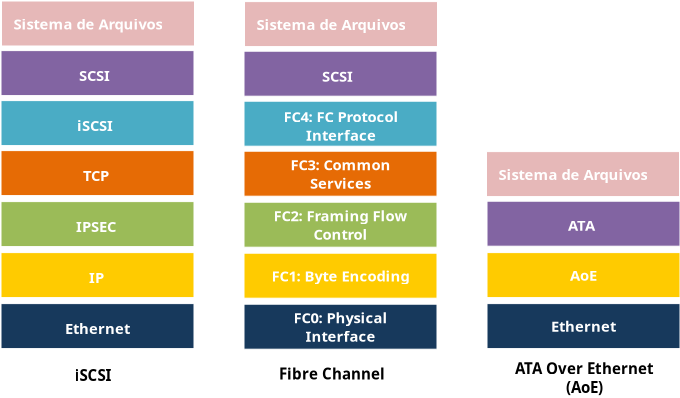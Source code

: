 <?xml version="1.0" encoding="UTF-8"?>
<dia:diagram xmlns:dia="http://www.lysator.liu.se/~alla/dia/">
  <dia:layer name="Segundo Plano" visible="true" active="true">
    <dia:group>
      <dia:group>
        <dia:group>
          <dia:group>
            <dia:object type="Standard - Box" version="0" id="O0">
              <dia:attribute name="obj_pos">
                <dia:point val="43.1,14.18"/>
              </dia:attribute>
              <dia:attribute name="obj_bb">
                <dia:rectangle val="43.1,14.18;52.75,16.43"/>
              </dia:attribute>
              <dia:attribute name="elem_corner">
                <dia:point val="43.1,14.18"/>
              </dia:attribute>
              <dia:attribute name="elem_width">
                <dia:real val="9.65"/>
              </dia:attribute>
              <dia:attribute name="elem_height">
                <dia:real val="2.25"/>
              </dia:attribute>
              <dia:attribute name="border_width">
                <dia:real val="0"/>
              </dia:attribute>
              <dia:attribute name="border_color">
                <dia:color val="#ffffff"/>
              </dia:attribute>
              <dia:attribute name="inner_color">
                <dia:color val="#e6b8b8"/>
              </dia:attribute>
              <dia:attribute name="show_background">
                <dia:boolean val="true"/>
              </dia:attribute>
            </dia:object>
            <dia:object type="Standard - Text" version="1" id="O1">
              <dia:attribute name="obj_pos">
                <dia:point val="43.7,15.605"/>
              </dia:attribute>
              <dia:attribute name="obj_bb">
                <dia:rectangle val="43.7,14.918;52.265,15.78"/>
              </dia:attribute>
              <dia:attribute name="text">
                <dia:composite type="text">
                  <dia:attribute name="string">
                    <dia:string>#Sistema de Arquivos#</dia:string>
                  </dia:attribute>
                  <dia:attribute name="font">
                    <dia:font family="sans" style="80" name="Helvetica-Bold"/>
                  </dia:attribute>
                  <dia:attribute name="height">
                    <dia:real val="0.924"/>
                  </dia:attribute>
                  <dia:attribute name="pos">
                    <dia:point val="43.7,15.605"/>
                  </dia:attribute>
                  <dia:attribute name="color">
                    <dia:color val="#ffffff"/>
                  </dia:attribute>
                  <dia:attribute name="alignment">
                    <dia:enum val="0"/>
                  </dia:attribute>
                </dia:composite>
              </dia:attribute>
              <dia:attribute name="valign">
                <dia:enum val="3"/>
              </dia:attribute>
            </dia:object>
          </dia:group>
          <dia:group>
            <dia:object type="Standard - Box" version="0" id="O2">
              <dia:attribute name="obj_pos">
                <dia:point val="43.125,16.66"/>
              </dia:attribute>
              <dia:attribute name="obj_bb">
                <dia:rectangle val="43.125,16.66;52.775,18.91"/>
              </dia:attribute>
              <dia:attribute name="elem_corner">
                <dia:point val="43.125,16.66"/>
              </dia:attribute>
              <dia:attribute name="elem_width">
                <dia:real val="9.65"/>
              </dia:attribute>
              <dia:attribute name="elem_height">
                <dia:real val="2.25"/>
              </dia:attribute>
              <dia:attribute name="border_width">
                <dia:real val="0"/>
              </dia:attribute>
              <dia:attribute name="border_color">
                <dia:color val="#ffffff"/>
              </dia:attribute>
              <dia:attribute name="inner_color">
                <dia:color val="#8264a2"/>
              </dia:attribute>
              <dia:attribute name="show_background">
                <dia:boolean val="true"/>
              </dia:attribute>
            </dia:object>
            <dia:object type="Standard - Text" version="1" id="O3">
              <dia:attribute name="obj_pos">
                <dia:point val="47.175,18.135"/>
              </dia:attribute>
              <dia:attribute name="obj_bb">
                <dia:rectangle val="47.175,17.448;48.71,18.31"/>
              </dia:attribute>
              <dia:attribute name="text">
                <dia:composite type="text">
                  <dia:attribute name="string">
                    <dia:string>#ATA#</dia:string>
                  </dia:attribute>
                  <dia:attribute name="font">
                    <dia:font family="sans" style="80" name="Helvetica-Bold"/>
                  </dia:attribute>
                  <dia:attribute name="height">
                    <dia:real val="0.924"/>
                  </dia:attribute>
                  <dia:attribute name="pos">
                    <dia:point val="47.175,18.135"/>
                  </dia:attribute>
                  <dia:attribute name="color">
                    <dia:color val="#ffffff"/>
                  </dia:attribute>
                  <dia:attribute name="alignment">
                    <dia:enum val="0"/>
                  </dia:attribute>
                </dia:composite>
              </dia:attribute>
              <dia:attribute name="valign">
                <dia:enum val="3"/>
              </dia:attribute>
            </dia:object>
          </dia:group>
          <dia:group>
            <dia:object type="Standard - Box" version="0" id="O4">
              <dia:attribute name="obj_pos">
                <dia:point val="43.125,19.23"/>
              </dia:attribute>
              <dia:attribute name="obj_bb">
                <dia:rectangle val="43.125,19.23;52.775,21.48"/>
              </dia:attribute>
              <dia:attribute name="elem_corner">
                <dia:point val="43.125,19.23"/>
              </dia:attribute>
              <dia:attribute name="elem_width">
                <dia:real val="9.65"/>
              </dia:attribute>
              <dia:attribute name="elem_height">
                <dia:real val="2.25"/>
              </dia:attribute>
              <dia:attribute name="border_width">
                <dia:real val="0"/>
              </dia:attribute>
              <dia:attribute name="border_color">
                <dia:color val="#ffffff"/>
              </dia:attribute>
              <dia:attribute name="inner_color">
                <dia:color val="#ffcb00"/>
              </dia:attribute>
              <dia:attribute name="show_background">
                <dia:boolean val="true"/>
              </dia:attribute>
            </dia:object>
            <dia:object type="Standard - Text" version="1" id="O5">
              <dia:attribute name="obj_pos">
                <dia:point val="47.95,20.355"/>
              </dia:attribute>
              <dia:attribute name="obj_bb">
                <dia:rectangle val="47.157,19.924;48.742,20.786"/>
              </dia:attribute>
              <dia:attribute name="text">
                <dia:composite type="text">
                  <dia:attribute name="string">
                    <dia:string>#AoE#</dia:string>
                  </dia:attribute>
                  <dia:attribute name="font">
                    <dia:font family="sans" style="80" name="Helvetica-Bold"/>
                  </dia:attribute>
                  <dia:attribute name="height">
                    <dia:real val="0.924"/>
                  </dia:attribute>
                  <dia:attribute name="pos">
                    <dia:point val="47.95,20.611"/>
                  </dia:attribute>
                  <dia:attribute name="color">
                    <dia:color val="#ffffff"/>
                  </dia:attribute>
                  <dia:attribute name="alignment">
                    <dia:enum val="1"/>
                  </dia:attribute>
                </dia:composite>
              </dia:attribute>
              <dia:attribute name="valign">
                <dia:enum val="2"/>
              </dia:attribute>
              <dia:connections>
                <dia:connection handle="0" to="O4" connection="8"/>
              </dia:connections>
            </dia:object>
          </dia:group>
          <dia:group>
            <dia:object type="Standard - Box" version="0" id="O6">
              <dia:attribute name="obj_pos">
                <dia:point val="43.125,21.78"/>
              </dia:attribute>
              <dia:attribute name="obj_bb">
                <dia:rectangle val="43.125,21.78;52.775,24.03"/>
              </dia:attribute>
              <dia:attribute name="elem_corner">
                <dia:point val="43.125,21.78"/>
              </dia:attribute>
              <dia:attribute name="elem_width">
                <dia:real val="9.65"/>
              </dia:attribute>
              <dia:attribute name="elem_height">
                <dia:real val="2.25"/>
              </dia:attribute>
              <dia:attribute name="border_width">
                <dia:real val="0"/>
              </dia:attribute>
              <dia:attribute name="border_color">
                <dia:color val="#ffffff"/>
              </dia:attribute>
              <dia:attribute name="inner_color">
                <dia:color val="#17395c"/>
              </dia:attribute>
              <dia:attribute name="show_background">
                <dia:boolean val="true"/>
              </dia:attribute>
            </dia:object>
            <dia:object type="Standard - Text" version="1" id="O7">
              <dia:attribute name="obj_pos">
                <dia:point val="47.95,22.905"/>
              </dia:attribute>
              <dia:attribute name="obj_bb">
                <dia:rectangle val="46.138,22.474;49.763,23.336"/>
              </dia:attribute>
              <dia:attribute name="text">
                <dia:composite type="text">
                  <dia:attribute name="string">
                    <dia:string>#Ethernet#</dia:string>
                  </dia:attribute>
                  <dia:attribute name="font">
                    <dia:font family="sans" style="80" name="Helvetica-Bold"/>
                  </dia:attribute>
                  <dia:attribute name="height">
                    <dia:real val="0.924"/>
                  </dia:attribute>
                  <dia:attribute name="pos">
                    <dia:point val="47.95,23.161"/>
                  </dia:attribute>
                  <dia:attribute name="color">
                    <dia:color val="#ffffff"/>
                  </dia:attribute>
                  <dia:attribute name="alignment">
                    <dia:enum val="1"/>
                  </dia:attribute>
                </dia:composite>
              </dia:attribute>
              <dia:attribute name="valign">
                <dia:enum val="2"/>
              </dia:attribute>
              <dia:connections>
                <dia:connection handle="0" to="O6" connection="8"/>
              </dia:connections>
            </dia:object>
          </dia:group>
        </dia:group>
        <dia:object type="Standard - Text" version="1" id="O8">
          <dia:attribute name="obj_pos">
            <dia:point val="48,25.31"/>
          </dia:attribute>
          <dia:attribute name="obj_bb">
            <dia:rectangle val="44.101,24.61;51.899,26.431"/>
          </dia:attribute>
          <dia:attribute name="text">
            <dia:composite type="text">
              <dia:attribute name="string">
                <dia:string>#ATA Over Ethernet
(AoE)#</dia:string>
              </dia:attribute>
              <dia:attribute name="font">
                <dia:font family="sans" style="80" name="Helvetica-Bold"/>
              </dia:attribute>
              <dia:attribute name="height">
                <dia:real val="0.941"/>
              </dia:attribute>
              <dia:attribute name="pos">
                <dia:point val="48,25.31"/>
              </dia:attribute>
              <dia:attribute name="color">
                <dia:color val="#000000"/>
              </dia:attribute>
              <dia:attribute name="alignment">
                <dia:enum val="1"/>
              </dia:attribute>
            </dia:composite>
          </dia:attribute>
          <dia:attribute name="valign">
            <dia:enum val="3"/>
          </dia:attribute>
        </dia:object>
      </dia:group>
      <dia:group>
        <dia:group>
          <dia:group>
            <dia:object type="Standard - Box" version="0" id="O9">
              <dia:attribute name="obj_pos">
                <dia:point val="31,6.68"/>
              </dia:attribute>
              <dia:attribute name="obj_bb">
                <dia:rectangle val="31,6.68;40.65,8.93"/>
              </dia:attribute>
              <dia:attribute name="elem_corner">
                <dia:point val="31,6.68"/>
              </dia:attribute>
              <dia:attribute name="elem_width">
                <dia:real val="9.65"/>
              </dia:attribute>
              <dia:attribute name="elem_height">
                <dia:real val="2.25"/>
              </dia:attribute>
              <dia:attribute name="border_width">
                <dia:real val="0"/>
              </dia:attribute>
              <dia:attribute name="border_color">
                <dia:color val="#ffffff"/>
              </dia:attribute>
              <dia:attribute name="inner_color">
                <dia:color val="#e6b8b8"/>
              </dia:attribute>
              <dia:attribute name="show_background">
                <dia:boolean val="true"/>
              </dia:attribute>
            </dia:object>
            <dia:object type="Standard - Text" version="1" id="O10">
              <dia:attribute name="obj_pos">
                <dia:point val="31.6,8.105"/>
              </dia:attribute>
              <dia:attribute name="obj_bb">
                <dia:rectangle val="31.6,7.418;40.165,8.28"/>
              </dia:attribute>
              <dia:attribute name="text">
                <dia:composite type="text">
                  <dia:attribute name="string">
                    <dia:string>#Sistema de Arquivos#</dia:string>
                  </dia:attribute>
                  <dia:attribute name="font">
                    <dia:font family="sans" style="80" name="Helvetica-Bold"/>
                  </dia:attribute>
                  <dia:attribute name="height">
                    <dia:real val="0.924"/>
                  </dia:attribute>
                  <dia:attribute name="pos">
                    <dia:point val="31.6,8.105"/>
                  </dia:attribute>
                  <dia:attribute name="color">
                    <dia:color val="#ffffff"/>
                  </dia:attribute>
                  <dia:attribute name="alignment">
                    <dia:enum val="0"/>
                  </dia:attribute>
                </dia:composite>
              </dia:attribute>
              <dia:attribute name="valign">
                <dia:enum val="3"/>
              </dia:attribute>
            </dia:object>
          </dia:group>
          <dia:group>
            <dia:object type="Standard - Box" version="0" id="O11">
              <dia:attribute name="obj_pos">
                <dia:point val="30.975,9.16"/>
              </dia:attribute>
              <dia:attribute name="obj_bb">
                <dia:rectangle val="30.975,9.16;40.625,11.41"/>
              </dia:attribute>
              <dia:attribute name="elem_corner">
                <dia:point val="30.975,9.16"/>
              </dia:attribute>
              <dia:attribute name="elem_width">
                <dia:real val="9.65"/>
              </dia:attribute>
              <dia:attribute name="elem_height">
                <dia:real val="2.25"/>
              </dia:attribute>
              <dia:attribute name="border_width">
                <dia:real val="0"/>
              </dia:attribute>
              <dia:attribute name="border_color">
                <dia:color val="#ffffff"/>
              </dia:attribute>
              <dia:attribute name="inner_color">
                <dia:color val="#8264a2"/>
              </dia:attribute>
              <dia:attribute name="show_background">
                <dia:boolean val="true"/>
              </dia:attribute>
            </dia:object>
            <dia:object type="Standard - Text" version="1" id="O12">
              <dia:attribute name="obj_pos">
                <dia:point val="34.875,10.685"/>
              </dia:attribute>
              <dia:attribute name="obj_bb">
                <dia:rectangle val="34.875,9.998;36.77,10.86"/>
              </dia:attribute>
              <dia:attribute name="text">
                <dia:composite type="text">
                  <dia:attribute name="string">
                    <dia:string>#SCSI#</dia:string>
                  </dia:attribute>
                  <dia:attribute name="font">
                    <dia:font family="sans" style="80" name="Helvetica-Bold"/>
                  </dia:attribute>
                  <dia:attribute name="height">
                    <dia:real val="0.924"/>
                  </dia:attribute>
                  <dia:attribute name="pos">
                    <dia:point val="34.875,10.685"/>
                  </dia:attribute>
                  <dia:attribute name="color">
                    <dia:color val="#ffffff"/>
                  </dia:attribute>
                  <dia:attribute name="alignment">
                    <dia:enum val="0"/>
                  </dia:attribute>
                </dia:composite>
              </dia:attribute>
              <dia:attribute name="valign">
                <dia:enum val="3"/>
              </dia:attribute>
            </dia:object>
          </dia:group>
          <dia:group>
            <dia:object type="Standard - Box" version="0" id="O13">
              <dia:attribute name="obj_pos">
                <dia:point val="30.975,11.66"/>
              </dia:attribute>
              <dia:attribute name="obj_bb">
                <dia:rectangle val="30.975,11.66;40.625,13.91"/>
              </dia:attribute>
              <dia:attribute name="elem_corner">
                <dia:point val="30.975,11.66"/>
              </dia:attribute>
              <dia:attribute name="elem_width">
                <dia:real val="9.65"/>
              </dia:attribute>
              <dia:attribute name="elem_height">
                <dia:real val="2.25"/>
              </dia:attribute>
              <dia:attribute name="border_width">
                <dia:real val="0"/>
              </dia:attribute>
              <dia:attribute name="border_color">
                <dia:color val="#ffffff"/>
              </dia:attribute>
              <dia:attribute name="inner_color">
                <dia:color val="#4aacc5"/>
              </dia:attribute>
              <dia:attribute name="show_background">
                <dia:boolean val="true"/>
              </dia:attribute>
            </dia:object>
            <dia:object type="Standard - Text" version="1" id="O14">
              <dia:attribute name="obj_pos">
                <dia:point val="35.825,12.885"/>
              </dia:attribute>
              <dia:attribute name="obj_bb">
                <dia:rectangle val="32.379,11.992;39.271,13.778"/>
              </dia:attribute>
              <dia:attribute name="text">
                <dia:composite type="text">
                  <dia:attribute name="string">
                    <dia:string>#FC4: FC Protocol
Interface#</dia:string>
                  </dia:attribute>
                  <dia:attribute name="font">
                    <dia:font family="sans" style="80" name="Helvetica-Bold"/>
                  </dia:attribute>
                  <dia:attribute name="height">
                    <dia:real val="0.924"/>
                  </dia:attribute>
                  <dia:attribute name="pos">
                    <dia:point val="35.825,12.68"/>
                  </dia:attribute>
                  <dia:attribute name="color">
                    <dia:color val="#ffffff"/>
                  </dia:attribute>
                  <dia:attribute name="alignment">
                    <dia:enum val="1"/>
                  </dia:attribute>
                </dia:composite>
              </dia:attribute>
              <dia:attribute name="valign">
                <dia:enum val="2"/>
              </dia:attribute>
            </dia:object>
          </dia:group>
          <dia:group>
            <dia:object type="Standard - Box" version="0" id="O15">
              <dia:attribute name="obj_pos">
                <dia:point val="30.975,14.16"/>
              </dia:attribute>
              <dia:attribute name="obj_bb">
                <dia:rectangle val="30.975,14.16;40.625,16.41"/>
              </dia:attribute>
              <dia:attribute name="elem_corner">
                <dia:point val="30.975,14.16"/>
              </dia:attribute>
              <dia:attribute name="elem_width">
                <dia:real val="9.65"/>
              </dia:attribute>
              <dia:attribute name="elem_height">
                <dia:real val="2.25"/>
              </dia:attribute>
              <dia:attribute name="border_width">
                <dia:real val="0"/>
              </dia:attribute>
              <dia:attribute name="border_color">
                <dia:color val="#ffffff"/>
              </dia:attribute>
              <dia:attribute name="inner_color">
                <dia:color val="#e66b05"/>
              </dia:attribute>
              <dia:attribute name="show_background">
                <dia:boolean val="true"/>
              </dia:attribute>
            </dia:object>
            <dia:object type="Standard - Text" version="1" id="O16">
              <dia:attribute name="obj_pos">
                <dia:point val="35.8,15.285"/>
              </dia:attribute>
              <dia:attribute name="obj_bb">
                <dia:rectangle val="32.931,14.392;38.669,16.178"/>
              </dia:attribute>
              <dia:attribute name="text">
                <dia:composite type="text">
                  <dia:attribute name="string">
                    <dia:string>#FC3: Common
Services#</dia:string>
                  </dia:attribute>
                  <dia:attribute name="font">
                    <dia:font family="sans" style="80" name="Helvetica-Bold"/>
                  </dia:attribute>
                  <dia:attribute name="height">
                    <dia:real val="0.924"/>
                  </dia:attribute>
                  <dia:attribute name="pos">
                    <dia:point val="35.8,15.079"/>
                  </dia:attribute>
                  <dia:attribute name="color">
                    <dia:color val="#ffffff"/>
                  </dia:attribute>
                  <dia:attribute name="alignment">
                    <dia:enum val="1"/>
                  </dia:attribute>
                </dia:composite>
              </dia:attribute>
              <dia:attribute name="valign">
                <dia:enum val="2"/>
              </dia:attribute>
              <dia:connections>
                <dia:connection handle="0" to="O15" connection="8"/>
              </dia:connections>
            </dia:object>
          </dia:group>
          <dia:group>
            <dia:object type="Standard - Box" version="0" id="O17">
              <dia:attribute name="obj_pos">
                <dia:point val="30.975,16.71"/>
              </dia:attribute>
              <dia:attribute name="obj_bb">
                <dia:rectangle val="30.975,16.71;40.625,18.96"/>
              </dia:attribute>
              <dia:attribute name="elem_corner">
                <dia:point val="30.975,16.71"/>
              </dia:attribute>
              <dia:attribute name="elem_width">
                <dia:real val="9.65"/>
              </dia:attribute>
              <dia:attribute name="elem_height">
                <dia:real val="2.25"/>
              </dia:attribute>
              <dia:attribute name="border_width">
                <dia:real val="0"/>
              </dia:attribute>
              <dia:attribute name="border_color">
                <dia:color val="#ffffff"/>
              </dia:attribute>
              <dia:attribute name="inner_color">
                <dia:color val="#9bbb58"/>
              </dia:attribute>
              <dia:attribute name="show_background">
                <dia:boolean val="true"/>
              </dia:attribute>
            </dia:object>
            <dia:object type="Standard - Text" version="1" id="O18">
              <dia:attribute name="obj_pos">
                <dia:point val="35.8,17.835"/>
              </dia:attribute>
              <dia:attribute name="obj_bb">
                <dia:rectangle val="31.941,16.942;39.659,18.728"/>
              </dia:attribute>
              <dia:attribute name="text">
                <dia:composite type="text">
                  <dia:attribute name="string">
                    <dia:string>#FC2: Framing Flow
Control#</dia:string>
                  </dia:attribute>
                  <dia:attribute name="font">
                    <dia:font family="sans" style="80" name="Helvetica-Bold"/>
                  </dia:attribute>
                  <dia:attribute name="height">
                    <dia:real val="0.924"/>
                  </dia:attribute>
                  <dia:attribute name="pos">
                    <dia:point val="35.8,17.63"/>
                  </dia:attribute>
                  <dia:attribute name="color">
                    <dia:color val="#ffffff"/>
                  </dia:attribute>
                  <dia:attribute name="alignment">
                    <dia:enum val="1"/>
                  </dia:attribute>
                </dia:composite>
              </dia:attribute>
              <dia:attribute name="valign">
                <dia:enum val="2"/>
              </dia:attribute>
              <dia:connections>
                <dia:connection handle="0" to="O17" connection="8"/>
              </dia:connections>
            </dia:object>
          </dia:group>
          <dia:group>
            <dia:object type="Standard - Box" version="0" id="O19">
              <dia:attribute name="obj_pos">
                <dia:point val="30.975,19.26"/>
              </dia:attribute>
              <dia:attribute name="obj_bb">
                <dia:rectangle val="30.975,19.26;40.625,21.51"/>
              </dia:attribute>
              <dia:attribute name="elem_corner">
                <dia:point val="30.975,19.26"/>
              </dia:attribute>
              <dia:attribute name="elem_width">
                <dia:real val="9.65"/>
              </dia:attribute>
              <dia:attribute name="elem_height">
                <dia:real val="2.25"/>
              </dia:attribute>
              <dia:attribute name="border_width">
                <dia:real val="0"/>
              </dia:attribute>
              <dia:attribute name="border_color">
                <dia:color val="#ffffff"/>
              </dia:attribute>
              <dia:attribute name="inner_color">
                <dia:color val="#ffcb00"/>
              </dia:attribute>
              <dia:attribute name="show_background">
                <dia:boolean val="true"/>
              </dia:attribute>
            </dia:object>
            <dia:object type="Standard - Text" version="1" id="O20">
              <dia:attribute name="obj_pos">
                <dia:point val="35.8,20.385"/>
              </dia:attribute>
              <dia:attribute name="obj_bb">
                <dia:rectangle val="31.759,19.954;39.841,20.816"/>
              </dia:attribute>
              <dia:attribute name="text">
                <dia:composite type="text">
                  <dia:attribute name="string">
                    <dia:string>#FC1: Byte Encoding#</dia:string>
                  </dia:attribute>
                  <dia:attribute name="font">
                    <dia:font family="sans" style="80" name="Helvetica-Bold"/>
                  </dia:attribute>
                  <dia:attribute name="height">
                    <dia:real val="0.924"/>
                  </dia:attribute>
                  <dia:attribute name="pos">
                    <dia:point val="35.8,20.641"/>
                  </dia:attribute>
                  <dia:attribute name="color">
                    <dia:color val="#ffffff"/>
                  </dia:attribute>
                  <dia:attribute name="alignment">
                    <dia:enum val="1"/>
                  </dia:attribute>
                </dia:composite>
              </dia:attribute>
              <dia:attribute name="valign">
                <dia:enum val="2"/>
              </dia:attribute>
              <dia:connections>
                <dia:connection handle="0" to="O19" connection="8"/>
              </dia:connections>
            </dia:object>
          </dia:group>
          <dia:group>
            <dia:object type="Standard - Box" version="0" id="O21">
              <dia:attribute name="obj_pos">
                <dia:point val="30.975,21.81"/>
              </dia:attribute>
              <dia:attribute name="obj_bb">
                <dia:rectangle val="30.975,21.81;40.625,24.06"/>
              </dia:attribute>
              <dia:attribute name="elem_corner">
                <dia:point val="30.975,21.81"/>
              </dia:attribute>
              <dia:attribute name="elem_width">
                <dia:real val="9.65"/>
              </dia:attribute>
              <dia:attribute name="elem_height">
                <dia:real val="2.25"/>
              </dia:attribute>
              <dia:attribute name="border_width">
                <dia:real val="0"/>
              </dia:attribute>
              <dia:attribute name="border_color">
                <dia:color val="#ffffff"/>
              </dia:attribute>
              <dia:attribute name="inner_color">
                <dia:color val="#17395c"/>
              </dia:attribute>
              <dia:attribute name="show_background">
                <dia:boolean val="true"/>
              </dia:attribute>
            </dia:object>
            <dia:object type="Standard - Text" version="1" id="O22">
              <dia:attribute name="obj_pos">
                <dia:point val="35.8,22.935"/>
              </dia:attribute>
              <dia:attribute name="obj_bb">
                <dia:rectangle val="33.028,22.042;38.572,23.828"/>
              </dia:attribute>
              <dia:attribute name="text">
                <dia:composite type="text">
                  <dia:attribute name="string">
                    <dia:string>#FC0: Physical
Interface#</dia:string>
                  </dia:attribute>
                  <dia:attribute name="font">
                    <dia:font family="sans" style="80" name="Helvetica-Bold"/>
                  </dia:attribute>
                  <dia:attribute name="height">
                    <dia:real val="0.924"/>
                  </dia:attribute>
                  <dia:attribute name="pos">
                    <dia:point val="35.8,22.73"/>
                  </dia:attribute>
                  <dia:attribute name="color">
                    <dia:color val="#ffffff"/>
                  </dia:attribute>
                  <dia:attribute name="alignment">
                    <dia:enum val="1"/>
                  </dia:attribute>
                </dia:composite>
              </dia:attribute>
              <dia:attribute name="valign">
                <dia:enum val="2"/>
              </dia:attribute>
              <dia:connections>
                <dia:connection handle="0" to="O21" connection="8"/>
              </dia:connections>
            </dia:object>
          </dia:group>
        </dia:group>
        <dia:object type="Standard - Text" version="1" id="O23">
          <dia:attribute name="obj_pos">
            <dia:point val="32.725,25.58"/>
          </dia:attribute>
          <dia:attribute name="obj_bb">
            <dia:rectangle val="32.725,24.88;38.615,25.76"/>
          </dia:attribute>
          <dia:attribute name="text">
            <dia:composite type="text">
              <dia:attribute name="string">
                <dia:string>#Fibre Channel#</dia:string>
              </dia:attribute>
              <dia:attribute name="font">
                <dia:font family="sans" style="80" name="Helvetica-Bold"/>
              </dia:attribute>
              <dia:attribute name="height">
                <dia:real val="0.941"/>
              </dia:attribute>
              <dia:attribute name="pos">
                <dia:point val="32.725,25.58"/>
              </dia:attribute>
              <dia:attribute name="color">
                <dia:color val="#000000"/>
              </dia:attribute>
              <dia:attribute name="alignment">
                <dia:enum val="0"/>
              </dia:attribute>
            </dia:composite>
          </dia:attribute>
          <dia:attribute name="valign">
            <dia:enum val="3"/>
          </dia:attribute>
        </dia:object>
      </dia:group>
      <dia:group>
        <dia:group>
          <dia:group>
            <dia:object type="Standard - Box" version="0" id="O24">
              <dia:attribute name="obj_pos">
                <dia:point val="18.85,6.65"/>
              </dia:attribute>
              <dia:attribute name="obj_bb">
                <dia:rectangle val="18.85,6.65;28.5,8.9"/>
              </dia:attribute>
              <dia:attribute name="elem_corner">
                <dia:point val="18.85,6.65"/>
              </dia:attribute>
              <dia:attribute name="elem_width">
                <dia:real val="9.65"/>
              </dia:attribute>
              <dia:attribute name="elem_height">
                <dia:real val="2.25"/>
              </dia:attribute>
              <dia:attribute name="border_width">
                <dia:real val="0"/>
              </dia:attribute>
              <dia:attribute name="border_color">
                <dia:color val="#ffffff"/>
              </dia:attribute>
              <dia:attribute name="inner_color">
                <dia:color val="#e6b8b8"/>
              </dia:attribute>
              <dia:attribute name="show_background">
                <dia:boolean val="true"/>
              </dia:attribute>
            </dia:object>
            <dia:object type="Standard - Text" version="1" id="O25">
              <dia:attribute name="obj_pos">
                <dia:point val="19.45,8.075"/>
              </dia:attribute>
              <dia:attribute name="obj_bb">
                <dia:rectangle val="19.45,7.388;28.015,8.25"/>
              </dia:attribute>
              <dia:attribute name="text">
                <dia:composite type="text">
                  <dia:attribute name="string">
                    <dia:string>#Sistema de Arquivos#</dia:string>
                  </dia:attribute>
                  <dia:attribute name="font">
                    <dia:font family="sans" style="80" name="Helvetica-Bold"/>
                  </dia:attribute>
                  <dia:attribute name="height">
                    <dia:real val="0.924"/>
                  </dia:attribute>
                  <dia:attribute name="pos">
                    <dia:point val="19.45,8.075"/>
                  </dia:attribute>
                  <dia:attribute name="color">
                    <dia:color val="#ffffff"/>
                  </dia:attribute>
                  <dia:attribute name="alignment">
                    <dia:enum val="0"/>
                  </dia:attribute>
                </dia:composite>
              </dia:attribute>
              <dia:attribute name="valign">
                <dia:enum val="3"/>
              </dia:attribute>
            </dia:object>
          </dia:group>
          <dia:group>
            <dia:object type="Standard - Box" version="0" id="O26">
              <dia:attribute name="obj_pos">
                <dia:point val="18.825,9.13"/>
              </dia:attribute>
              <dia:attribute name="obj_bb">
                <dia:rectangle val="18.825,9.13;28.475,11.38"/>
              </dia:attribute>
              <dia:attribute name="elem_corner">
                <dia:point val="18.825,9.13"/>
              </dia:attribute>
              <dia:attribute name="elem_width">
                <dia:real val="9.65"/>
              </dia:attribute>
              <dia:attribute name="elem_height">
                <dia:real val="2.25"/>
              </dia:attribute>
              <dia:attribute name="border_width">
                <dia:real val="0"/>
              </dia:attribute>
              <dia:attribute name="border_color">
                <dia:color val="#ffffff"/>
              </dia:attribute>
              <dia:attribute name="inner_color">
                <dia:color val="#8264a2"/>
              </dia:attribute>
              <dia:attribute name="show_background">
                <dia:boolean val="true"/>
              </dia:attribute>
            </dia:object>
            <dia:object type="Standard - Text" version="1" id="O27">
              <dia:attribute name="obj_pos">
                <dia:point val="22.725,10.655"/>
              </dia:attribute>
              <dia:attribute name="obj_bb">
                <dia:rectangle val="22.725,9.967;24.62,10.83"/>
              </dia:attribute>
              <dia:attribute name="text">
                <dia:composite type="text">
                  <dia:attribute name="string">
                    <dia:string>#SCSI#</dia:string>
                  </dia:attribute>
                  <dia:attribute name="font">
                    <dia:font family="sans" style="80" name="Helvetica-Bold"/>
                  </dia:attribute>
                  <dia:attribute name="height">
                    <dia:real val="0.924"/>
                  </dia:attribute>
                  <dia:attribute name="pos">
                    <dia:point val="22.725,10.655"/>
                  </dia:attribute>
                  <dia:attribute name="color">
                    <dia:color val="#ffffff"/>
                  </dia:attribute>
                  <dia:attribute name="alignment">
                    <dia:enum val="0"/>
                  </dia:attribute>
                </dia:composite>
              </dia:attribute>
              <dia:attribute name="valign">
                <dia:enum val="3"/>
              </dia:attribute>
            </dia:object>
          </dia:group>
          <dia:group>
            <dia:object type="Standard - Box" version="0" id="O28">
              <dia:attribute name="obj_pos">
                <dia:point val="18.825,11.63"/>
              </dia:attribute>
              <dia:attribute name="obj_bb">
                <dia:rectangle val="18.825,11.63;28.475,13.88"/>
              </dia:attribute>
              <dia:attribute name="elem_corner">
                <dia:point val="18.825,11.63"/>
              </dia:attribute>
              <dia:attribute name="elem_width">
                <dia:real val="9.65"/>
              </dia:attribute>
              <dia:attribute name="elem_height">
                <dia:real val="2.25"/>
              </dia:attribute>
              <dia:attribute name="border_width">
                <dia:real val="0"/>
              </dia:attribute>
              <dia:attribute name="border_color">
                <dia:color val="#ffffff"/>
              </dia:attribute>
              <dia:attribute name="inner_color">
                <dia:color val="#4aacc5"/>
              </dia:attribute>
              <dia:attribute name="show_background">
                <dia:boolean val="true"/>
              </dia:attribute>
            </dia:object>
            <dia:object type="Standard - Text" version="1" id="O29">
              <dia:attribute name="obj_pos">
                <dia:point val="22.625,13.155"/>
              </dia:attribute>
              <dia:attribute name="obj_bb">
                <dia:rectangle val="22.625,12.467;24.773,13.33"/>
              </dia:attribute>
              <dia:attribute name="text">
                <dia:composite type="text">
                  <dia:attribute name="string">
                    <dia:string>#iSCSI#</dia:string>
                  </dia:attribute>
                  <dia:attribute name="font">
                    <dia:font family="sans" style="80" name="Helvetica-Bold"/>
                  </dia:attribute>
                  <dia:attribute name="height">
                    <dia:real val="0.924"/>
                  </dia:attribute>
                  <dia:attribute name="pos">
                    <dia:point val="22.625,13.155"/>
                  </dia:attribute>
                  <dia:attribute name="color">
                    <dia:color val="#ffffff"/>
                  </dia:attribute>
                  <dia:attribute name="alignment">
                    <dia:enum val="0"/>
                  </dia:attribute>
                </dia:composite>
              </dia:attribute>
              <dia:attribute name="valign">
                <dia:enum val="3"/>
              </dia:attribute>
            </dia:object>
          </dia:group>
          <dia:group>
            <dia:object type="Standard - Box" version="0" id="O30">
              <dia:attribute name="obj_pos">
                <dia:point val="18.825,14.13"/>
              </dia:attribute>
              <dia:attribute name="obj_bb">
                <dia:rectangle val="18.825,14.13;28.475,16.38"/>
              </dia:attribute>
              <dia:attribute name="elem_corner">
                <dia:point val="18.825,14.13"/>
              </dia:attribute>
              <dia:attribute name="elem_width">
                <dia:real val="9.65"/>
              </dia:attribute>
              <dia:attribute name="elem_height">
                <dia:real val="2.25"/>
              </dia:attribute>
              <dia:attribute name="border_width">
                <dia:real val="0"/>
              </dia:attribute>
              <dia:attribute name="border_color">
                <dia:color val="#ffffff"/>
              </dia:attribute>
              <dia:attribute name="inner_color">
                <dia:color val="#e66b05"/>
              </dia:attribute>
              <dia:attribute name="show_background">
                <dia:boolean val="true"/>
              </dia:attribute>
            </dia:object>
            <dia:object type="Standard - Text" version="1" id="O31">
              <dia:attribute name="obj_pos">
                <dia:point val="22.925,15.655"/>
              </dia:attribute>
              <dia:attribute name="obj_bb">
                <dia:rectangle val="22.925,14.967;24.515,15.83"/>
              </dia:attribute>
              <dia:attribute name="text">
                <dia:composite type="text">
                  <dia:attribute name="string">
                    <dia:string>#TCP#</dia:string>
                  </dia:attribute>
                  <dia:attribute name="font">
                    <dia:font family="sans" style="80" name="Helvetica-Bold"/>
                  </dia:attribute>
                  <dia:attribute name="height">
                    <dia:real val="0.924"/>
                  </dia:attribute>
                  <dia:attribute name="pos">
                    <dia:point val="22.925,15.655"/>
                  </dia:attribute>
                  <dia:attribute name="color">
                    <dia:color val="#ffffff"/>
                  </dia:attribute>
                  <dia:attribute name="alignment">
                    <dia:enum val="0"/>
                  </dia:attribute>
                </dia:composite>
              </dia:attribute>
              <dia:attribute name="valign">
                <dia:enum val="3"/>
              </dia:attribute>
            </dia:object>
          </dia:group>
          <dia:group>
            <dia:object type="Standard - Box" version="0" id="O32">
              <dia:attribute name="obj_pos">
                <dia:point val="18.825,16.68"/>
              </dia:attribute>
              <dia:attribute name="obj_bb">
                <dia:rectangle val="18.825,16.68;28.475,18.93"/>
              </dia:attribute>
              <dia:attribute name="elem_corner">
                <dia:point val="18.825,16.68"/>
              </dia:attribute>
              <dia:attribute name="elem_width">
                <dia:real val="9.65"/>
              </dia:attribute>
              <dia:attribute name="elem_height">
                <dia:real val="2.25"/>
              </dia:attribute>
              <dia:attribute name="border_width">
                <dia:real val="0"/>
              </dia:attribute>
              <dia:attribute name="border_color">
                <dia:color val="#ffffff"/>
              </dia:attribute>
              <dia:attribute name="inner_color">
                <dia:color val="#9bbb58"/>
              </dia:attribute>
              <dia:attribute name="show_background">
                <dia:boolean val="true"/>
              </dia:attribute>
            </dia:object>
            <dia:object type="Standard - Text" version="1" id="O33">
              <dia:attribute name="obj_pos">
                <dia:point val="22.575,18.205"/>
              </dia:attribute>
              <dia:attribute name="obj_bb">
                <dia:rectangle val="22.575,17.517;24.973,18.38"/>
              </dia:attribute>
              <dia:attribute name="text">
                <dia:composite type="text">
                  <dia:attribute name="string">
                    <dia:string>#IPSEC#</dia:string>
                  </dia:attribute>
                  <dia:attribute name="font">
                    <dia:font family="sans" style="80" name="Helvetica-Bold"/>
                  </dia:attribute>
                  <dia:attribute name="height">
                    <dia:real val="0.924"/>
                  </dia:attribute>
                  <dia:attribute name="pos">
                    <dia:point val="22.575,18.205"/>
                  </dia:attribute>
                  <dia:attribute name="color">
                    <dia:color val="#ffffff"/>
                  </dia:attribute>
                  <dia:attribute name="alignment">
                    <dia:enum val="0"/>
                  </dia:attribute>
                </dia:composite>
              </dia:attribute>
              <dia:attribute name="valign">
                <dia:enum val="3"/>
              </dia:attribute>
            </dia:object>
          </dia:group>
          <dia:group>
            <dia:object type="Standard - Box" version="0" id="O34">
              <dia:attribute name="obj_pos">
                <dia:point val="18.825,19.23"/>
              </dia:attribute>
              <dia:attribute name="obj_bb">
                <dia:rectangle val="18.825,19.23;28.475,21.48"/>
              </dia:attribute>
              <dia:attribute name="elem_corner">
                <dia:point val="18.825,19.23"/>
              </dia:attribute>
              <dia:attribute name="elem_width">
                <dia:real val="9.65"/>
              </dia:attribute>
              <dia:attribute name="elem_height">
                <dia:real val="2.25"/>
              </dia:attribute>
              <dia:attribute name="border_width">
                <dia:real val="0"/>
              </dia:attribute>
              <dia:attribute name="border_color">
                <dia:color val="#ffffff"/>
              </dia:attribute>
              <dia:attribute name="inner_color">
                <dia:color val="#ffcb00"/>
              </dia:attribute>
              <dia:attribute name="show_background">
                <dia:boolean val="true"/>
              </dia:attribute>
            </dia:object>
            <dia:object type="Standard - Text" version="1" id="O35">
              <dia:attribute name="obj_pos">
                <dia:point val="23.225,20.755"/>
              </dia:attribute>
              <dia:attribute name="obj_bb">
                <dia:rectangle val="23.225,20.067;24.043,20.93"/>
              </dia:attribute>
              <dia:attribute name="text">
                <dia:composite type="text">
                  <dia:attribute name="string">
                    <dia:string>#IP#</dia:string>
                  </dia:attribute>
                  <dia:attribute name="font">
                    <dia:font family="sans" style="80" name="Helvetica-Bold"/>
                  </dia:attribute>
                  <dia:attribute name="height">
                    <dia:real val="0.924"/>
                  </dia:attribute>
                  <dia:attribute name="pos">
                    <dia:point val="23.225,20.755"/>
                  </dia:attribute>
                  <dia:attribute name="color">
                    <dia:color val="#ffffff"/>
                  </dia:attribute>
                  <dia:attribute name="alignment">
                    <dia:enum val="0"/>
                  </dia:attribute>
                </dia:composite>
              </dia:attribute>
              <dia:attribute name="valign">
                <dia:enum val="3"/>
              </dia:attribute>
            </dia:object>
          </dia:group>
          <dia:group>
            <dia:object type="Standard - Box" version="0" id="O36">
              <dia:attribute name="obj_pos">
                <dia:point val="18.825,21.78"/>
              </dia:attribute>
              <dia:attribute name="obj_bb">
                <dia:rectangle val="18.825,21.78;28.475,24.03"/>
              </dia:attribute>
              <dia:attribute name="elem_corner">
                <dia:point val="18.825,21.78"/>
              </dia:attribute>
              <dia:attribute name="elem_width">
                <dia:real val="9.65"/>
              </dia:attribute>
              <dia:attribute name="elem_height">
                <dia:real val="2.25"/>
              </dia:attribute>
              <dia:attribute name="border_width">
                <dia:real val="0"/>
              </dia:attribute>
              <dia:attribute name="border_color">
                <dia:color val="#ffffff"/>
              </dia:attribute>
              <dia:attribute name="inner_color">
                <dia:color val="#17395c"/>
              </dia:attribute>
              <dia:attribute name="show_background">
                <dia:boolean val="true"/>
              </dia:attribute>
            </dia:object>
            <dia:object type="Standard - Text" version="1" id="O37">
              <dia:attribute name="obj_pos">
                <dia:point val="22.025,23.305"/>
              </dia:attribute>
              <dia:attribute name="obj_bb">
                <dia:rectangle val="22.025,22.617;25.65,23.48"/>
              </dia:attribute>
              <dia:attribute name="text">
                <dia:composite type="text">
                  <dia:attribute name="string">
                    <dia:string>#Ethernet#</dia:string>
                  </dia:attribute>
                  <dia:attribute name="font">
                    <dia:font family="sans" style="80" name="Helvetica-Bold"/>
                  </dia:attribute>
                  <dia:attribute name="height">
                    <dia:real val="0.924"/>
                  </dia:attribute>
                  <dia:attribute name="pos">
                    <dia:point val="22.025,23.305"/>
                  </dia:attribute>
                  <dia:attribute name="color">
                    <dia:color val="#ffffff"/>
                  </dia:attribute>
                  <dia:attribute name="alignment">
                    <dia:enum val="0"/>
                  </dia:attribute>
                </dia:composite>
              </dia:attribute>
              <dia:attribute name="valign">
                <dia:enum val="3"/>
              </dia:attribute>
            </dia:object>
          </dia:group>
        </dia:group>
        <dia:object type="Standard - Text" version="1" id="O38">
          <dia:attribute name="obj_pos">
            <dia:point val="22.5,25.65"/>
          </dia:attribute>
          <dia:attribute name="obj_bb">
            <dia:rectangle val="22.5,24.95;24.69,25.83"/>
          </dia:attribute>
          <dia:attribute name="text">
            <dia:composite type="text">
              <dia:attribute name="string">
                <dia:string>#iSCSI#</dia:string>
              </dia:attribute>
              <dia:attribute name="font">
                <dia:font family="sans" style="80" name="Helvetica-Bold"/>
              </dia:attribute>
              <dia:attribute name="height">
                <dia:real val="0.941"/>
              </dia:attribute>
              <dia:attribute name="pos">
                <dia:point val="22.5,25.65"/>
              </dia:attribute>
              <dia:attribute name="color">
                <dia:color val="#000000"/>
              </dia:attribute>
              <dia:attribute name="alignment">
                <dia:enum val="0"/>
              </dia:attribute>
            </dia:composite>
          </dia:attribute>
          <dia:attribute name="valign">
            <dia:enum val="3"/>
          </dia:attribute>
        </dia:object>
      </dia:group>
    </dia:group>
  </dia:layer>
</dia:diagram>
